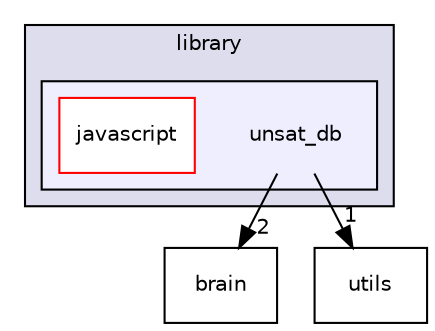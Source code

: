 digraph "/home/jose/devel/ben-jose/src/library/unsat_db" {
  compound=true
  node [ fontsize="10", fontname="Helvetica"];
  edge [ labelfontsize="10", labelfontname="Helvetica"];
  subgraph clusterdir_33f45cdec1a3925220ccec6ef1dd1d10 {
    graph [ bgcolor="#ddddee", pencolor="black", label="library" fontname="Helvetica", fontsize="10", URL="dir_33f45cdec1a3925220ccec6ef1dd1d10.html"]
  subgraph clusterdir_dc3eb0ee1e81c8a6b0365359a60b4773 {
    graph [ bgcolor="#eeeeff", pencolor="black", label="" URL="dir_dc3eb0ee1e81c8a6b0365359a60b4773.html"];
    dir_dc3eb0ee1e81c8a6b0365359a60b4773 [shape=plaintext label="unsat_db"];
    dir_9cd174b2d62bb0c63a91ef7ac31bdd53 [shape=box label="javascript" color="red" fillcolor="white" style="filled" URL="dir_9cd174b2d62bb0c63a91ef7ac31bdd53.html"];
  }
  }
  dir_4ef597847cc448a2928bf69a9fad7bfc [shape=box label="brain" URL="dir_4ef597847cc448a2928bf69a9fad7bfc.html"];
  dir_4fa68adaebe0493a9d392d7a3d8e0703 [shape=box label="utils" URL="dir_4fa68adaebe0493a9d392d7a3d8e0703.html"];
  dir_dc3eb0ee1e81c8a6b0365359a60b4773->dir_4ef597847cc448a2928bf69a9fad7bfc [headlabel="2", labeldistance=1.5 headhref="dir_000009_000005.html"];
  dir_dc3eb0ee1e81c8a6b0365359a60b4773->dir_4fa68adaebe0493a9d392d7a3d8e0703 [headlabel="1", labeldistance=1.5 headhref="dir_000009_000019.html"];
}
